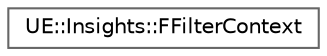 digraph "Graphical Class Hierarchy"
{
 // INTERACTIVE_SVG=YES
 // LATEX_PDF_SIZE
  bgcolor="transparent";
  edge [fontname=Helvetica,fontsize=10,labelfontname=Helvetica,labelfontsize=10];
  node [fontname=Helvetica,fontsize=10,shape=box,height=0.2,width=0.4];
  rankdir="LR";
  Node0 [id="Node000000",label="UE::Insights::FFilterContext",height=0.2,width=0.4,color="grey40", fillcolor="white", style="filled",URL="$df/d6f/classUE_1_1Insights_1_1FFilterContext.html",tooltip=" "];
}
